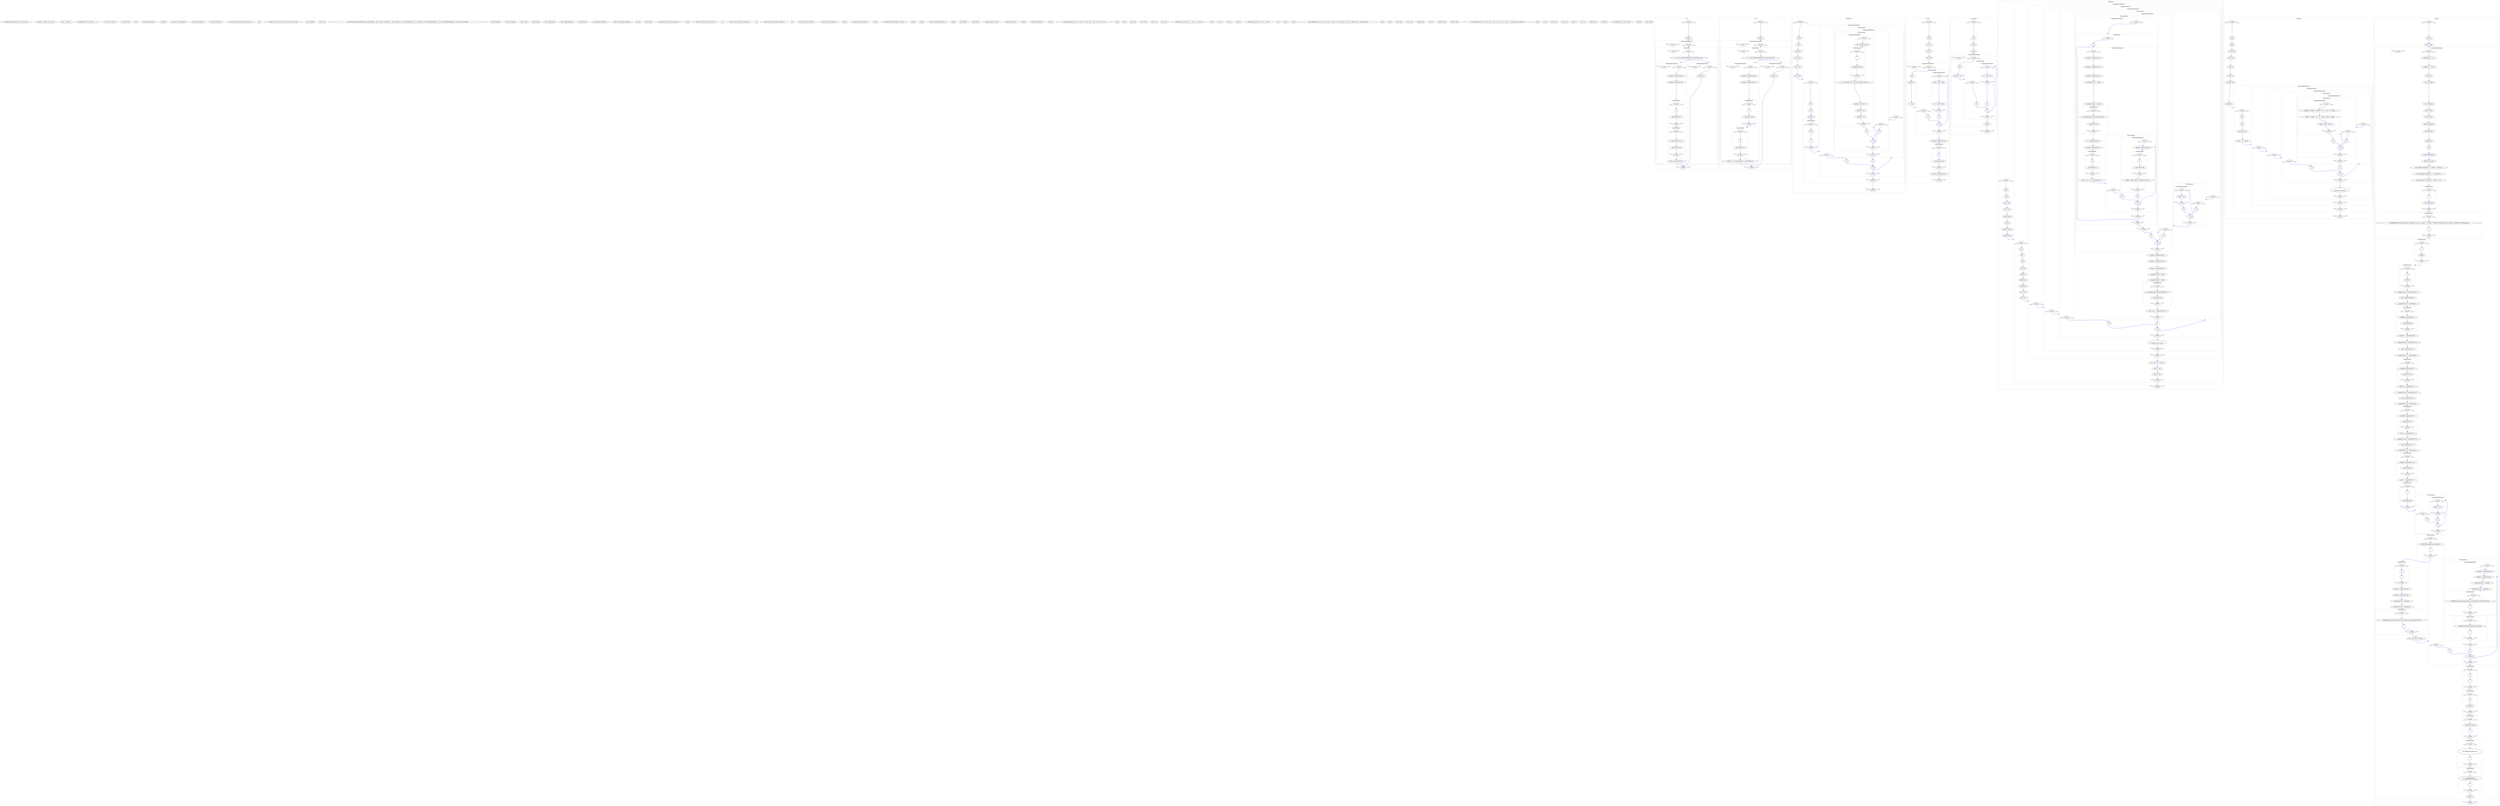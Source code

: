 digraph graph1766822961 {
	compound=true;
	edge[color=blue];
	node114132791[label="typedef long unsigned int __darwin_size_t;"];
	node1622006612[label="typedef __darwin_size_t size_t;"];
	node922151033[label="struct __sFILEX ;"];
	node2136344592[label="int printf(const char *restrict , ...);"];
	node519821334[label="const char *restrict "];
	node1418370913[label="int rand(void );"];
	node415138788[label="void "];
	node892529689[label="void srand(unsigned );"];
	node2107447833[label="unsigned "];
	node985397764[label="extern char *suboptarg;"];
	node1846896625[label="struct fssearchblock ;"];
	node1234776885[label="struct searchstate ;"];
	node555826066[label="extern int omp_get_max_threads(void );"];
	node418304857[label="void "];
	node488044861[label="extern void *OSCR_calloc(size_t nmemb, size_t size);"];
	node215145189[label="size_t nmemb"];
	node1585787493[label="size_t size"];
	node1454031203[label="void OSCR_init(int numThreads, char *description , char *usage , int numArgs , char *argNames[] , char *defaultValues[] , int numTimers , int numReportedTimers , char *reportedTimerNames[] , int argc , char *argv[]);"];
	node1684890795[label="int numThreads"];
	node22429093[label="char *description"];
	node2116908859[label="char *usage"];
	node1489069835[label="int numArgs"];
	node1502635287[label="char *argNames[]"];
	node1320677379[label="char *defaultValues[]"];
	node1429880200[label="int numTimers"];
	node681384962[label="int numReportedTimers"];
	node1414147750[label="char *reportedTimerNames[]"];
	node641853239[label="int argc"];
	node188576144[label="char *argv[]"];
	node146305349[label="extern int OSCR_getarg_int(int ind);"];
	node1586845078[label="int ind"];
	node660879561[label="extern void OSCR_timer_start(int );"];
	node1312884893[label="int "];
	node1268959798[label="extern void OSCR_timer_stop(int );"];
	node1669712678[label="int "];
	node2076287037[label="extern double OSCR_timer_read(int );"];
	node577405636[label="int "];
	node1461149300[label="extern void OSCR_report();"];
	node1742920067[label="extern double cos(double );"];
	node726950788[label="double "];
	node125881207[label="extern double sin(double );"];
	node1197365356[label="double "];
	node1172131546[label="extern double pow(double , double );"];
	node688726285[label="double "];
	node1519736165[label="double "];
	node1340565491[label="extern double sqrt(double );"];
	node2045766957[label="double "];
	node71587369[label="int NPARTS;"];
	node2024453272[label="int NSTEPS;"];
	node517052730[label="typedef double vnd_t[3];"];
	node1007880005[label="double v(double x);"];
	node333683827[label="double x"];
	node825658265[label="double dv(double x);"];
	node904861801[label="double x"];
	node1438098656[label="void initialize(int np, int nd , vnd_t box , vnd_t *pos , vnd_t *vel , vnd_t *acc);"];
	node350068407[label="int np"];
	node1712943792[label="int nd"];
	node2073707154[label="vnd_t box"];
	node609962972[label="vnd_t *pos"];
	node1130894323[label="vnd_t *vel"];
	node440938038[label="vnd_t *acc"];
	node825936265[label="double dist(int nd, vnd_t r1 , vnd_t r2 , vnd_t dr);"];
	node592983282[label="int nd"];
	node1671179293[label="vnd_t r1"];
	node96406857[label="vnd_t r2"];
	node1881561036[label="vnd_t dr"];
	node328827614[label="double dot_prod(int n, vnd_t x , vnd_t y);"];
	node1961176822[label="int n"];
	node1229161065[label="vnd_t x"];
	node1630678941[label="vnd_t y"];
	node130668770[label="void compute(int np, int nd , vnd_t *pos , vnd_t *vel , double mass , vnd_t *f , double *pot_p , double *kin_p);"];
	node1010670443[label="int np"];
	node1536471117[label="int nd"];
	node210156003[label="vnd_t *pos"];
	node1603198149[label="vnd_t *vel"];
	node555273695[label="double mass"];
	node1946645411[label="vnd_t *f"];
	node1019298652[label="double *pot_p"];
	node1995619265[label="double *kin_p"];
	node225344427[label="void update(int np, int nd , vnd_t *pos , vnd_t *vel , vnd_t *f , vnd_t *a , double mass , double dt);"];
	node1631086936[label="int np"];
	node931480286[label="int nd"];
	node171802996[label="vnd_t *pos"];
	node812586739[label="vnd_t *vel"];
	node71706941[label="vnd_t *f"];
	node1029472813[label="vnd_t *a"];
	node710190911[label="double mass"];
	node1944201789[label="double dt"];
	node1825738663[label="int main(int argc, char **argv);"];
	node195984832[label="int argc"];
	node1846501247[label="char **argv"];
	subgraph cluster658909832 {
		compound=true;
		style=dotted;
		label="v()";
		node137225802[label="B_FuDe", shape="triangle"];
		node1704237553[label="E_FuDe", shape="invtriangle"];
		node1809194904[label="double x"];
		subgraph cluster1514476350 {
			compound=true;
			style=dotted;
			label="CompoundStatement";
			node1397381784[label="B_CoSt", shape="triangle"];
			node1333810223[label="E_CoSt", shape="invtriangle"];
			subgraph cluster1297502382 {
				compound=true;
				style=dotted;
				label="IfStatement";
				node171493374[label="B_IfSt", shape="triangle"];
				node1876682596[label="E_IfSt", shape="invtriangle"];
				node1646371921[label="x < 1.57079632679489661923132169163975144"];
				subgraph cluster1754444726 {
					compound=true;
					style=dotted;
					label="CompoundStatement";
					node1852777344[label="B_CoSt", shape="triangle"];
					node1990519794[label="E_CoSt", shape="invtriangle"];
					node1528195520[label="double _imopVarPre142;"];
					node1412601264[label="double _imopVarPre143;"];
					subgraph cluster1408974251 {
						compound=true;
						style=dotted;
						label="CallStatement";
						node212890971[label="B_CaSt", shape="triangle"];
						node856055143[label="E_CaSt", shape="invtriangle"];
						node1898325501[label="x"];
						node1949298838[label="_imopVarPre142"];
					}
					subgraph cluster426394307 {
						compound=true;
						style=dotted;
						label="CallStatement";
						node1281414889[label="B_CaSt", shape="triangle"];
						node352598575[label="E_CaSt", shape="invtriangle"];
						node1250142026[label="_imopVarPre1422.0"];
						node225672073[label="_imopVarPre143"];
					}
					node95396809[label="return _imopVarPre143;"];
				}
				subgraph cluster2081652693 {
					compound=true;
					style=dotted;
					label="CompoundStatement";
					node406765571[label="B_CoSt", shape="triangle"];
					node2107443224[label="E_CoSt", shape="invtriangle"];
					node1894601438[label="return 1.0;"];
				}
			}
		}
	}
	subgraph cluster1399794302 {
		compound=true;
		style=dotted;
		label="dv()";
		node1924949331[label="B_FuDe", shape="triangle"];
		node1721246982[label="E_FuDe", shape="invtriangle"];
		node716487794[label="double x"];
		subgraph cluster403170294 {
			compound=true;
			style=dotted;
			label="CompoundStatement";
			node1208825205[label="B_CoSt", shape="triangle"];
			node253601149[label="E_CoSt", shape="invtriangle"];
			subgraph cluster1551446957 {
				compound=true;
				style=dotted;
				label="IfStatement";
				node1471948789[label="B_IfSt", shape="triangle"];
				node1605851606[label="E_IfSt", shape="invtriangle"];
				node1758056825[label="x < 1.57079632679489661923132169163975144"];
				subgraph cluster1197251633 {
					compound=true;
					style=dotted;
					label="CompoundStatement";
					node1552326679[label="B_CoSt", shape="triangle"];
					node1551629761[label="E_CoSt", shape="invtriangle"];
					node2142565033[label="double _imopVarPre146;"];
					node221111433[label="double _imopVarPre147;"];
					subgraph cluster1777238524 {
						compound=true;
						style=dotted;
						label="CallStatement";
						node1848289347[label="B_CaSt", shape="triangle"];
						node1865859824[label="E_CaSt", shape="invtriangle"];
						node257459516[label="x"];
						node704106237[label="_imopVarPre146"];
					}
					subgraph cluster90567568 {
						compound=true;
						style=dotted;
						label="CallStatement";
						node131872530[label="B_CaSt", shape="triangle"];
						node795321555[label="E_CaSt", shape="invtriangle"];
						node98826337[label="x"];
						node1236444285[label="_imopVarPre147"];
					}
					node1330247343[label="return 2.0 * _imopVarPre146 * _imopVarPre147;"];
				}
				subgraph cluster1650813924 {
					compound=true;
					style=dotted;
					label="CompoundStatement";
					node400103862[label="B_CoSt", shape="triangle"];
					node1408482749[label="E_CoSt", shape="invtriangle"];
					node1670313965[label="return 0.0;"];
				}
			}
		}
	}
	subgraph cluster516537656 {
		compound=true;
		style=dotted;
		label="initialize()";
		node1160649162[label="B_FuDe", shape="triangle"];
		node1796047085[label="E_FuDe", shape="invtriangle"];
		node884603232[label="int np"];
		node542980314[label="int nd"];
		node1620823990[label="vnd_t box"];
		node1856158867[label="vnd_t *pos"];
		node1731656333[label="vnd_t *vel"];
		node171421438[label="vnd_t *acc"];
		subgraph cluster1245065720 {
			compound=true;
			style=dotted;
			label="CompoundStatement";
			node1800976873[label="B_CoSt", shape="triangle"];
			node253011924[label="E_CoSt", shape="invtriangle"];
			node1117871068[label="int i;"];
			node1070044969[label="int j;"];
			node1530880511[label="double x;"];
			subgraph cluster1550228904 {
				compound=true;
				style=dotted;
				label="CallStatement";
				node831654622[label="B_CaSt", shape="triangle"];
				node491273700[label="E_CaSt", shape="invtriangle"];
				node1077072774[label="4711L"];
				node62343880[label=""];
			}
			subgraph cluster722951168 {
				compound=true;
				style=dotted;
				label="ForStatement";
				node1052253947[label="B_FoSt", shape="triangle"];
				node451460284[label="E_FoSt", shape="invtriangle"];
				node1558103808[label="i = 0"];
				node300983713[label="i < np"];
				node1217207511[label="i++"];
				subgraph cluster2044482328 {
					compound=true;
					style=dotted;
					label="CompoundStatement";
					node149225732[label="B_CoSt", shape="triangle"];
					node937744315[label="E_CoSt", shape="invtriangle"];
					subgraph cluster406375608 {
						compound=true;
						style=dotted;
						label="ForStatement";
						node1815007437[label="B_FoSt", shape="triangle"];
						node2107543287[label="E_FoSt", shape="invtriangle"];
						node1111613684[label="j = 0"];
						node525575644[label="j < nd"];
						node222427158[label="j++"];
						subgraph cluster341372316 {
							compound=true;
							style=dotted;
							label="CompoundStatement";
							node279566689[label="B_CoSt", shape="triangle"];
							node319689067[label="E_CoSt", shape="invtriangle"];
							node802771878[label="int _imopVarPre149;"];
							subgraph cluster940087898 {
								compound=true;
								style=dotted;
								label="CallStatement";
								node820537534[label="B_CaSt", shape="triangle"];
								node1724457619[label="E_CaSt", shape="invtriangle"];
								node858232531[label=""];
								node1325465767[label="_imopVarPre149"];
							}
							node1731977615[label="x = _imopVarPre149 % 10000 / (double) 10000.0;"];
							node1917025677[label="pos[i][j] = box[j] * x;"];
							node709133385[label="vel[i][j] = 0.0;"];
							node512549200[label="acc[i][j] = 0.0;"];
						}
					}
				}
			}
		}
	}
	subgraph cluster487792155 {
		compound=true;
		style=dotted;
		label="dist()";
		node1909398279[label="B_FuDe", shape="triangle"];
		node1632670136[label="E_FuDe", shape="invtriangle"];
		node1966355106[label="int nd"];
		node2052457859[label="vnd_t r1"];
		node758572926[label="vnd_t r2"];
		node1164365897[label="vnd_t dr"];
		subgraph cluster1930903395 {
			compound=true;
			style=dotted;
			label="CompoundStatement";
			node1431710377[label="B_CoSt", shape="triangle"];
			node1700721442[label="E_CoSt", shape="invtriangle"];
			node125644421[label="int i;"];
			node1577167234[label="double d;"];
			node1761217448[label="d = 0.0;"];
			subgraph cluster2145896000 {
				compound=true;
				style=dotted;
				label="ForStatement";
				node1279740095[label="B_FoSt", shape="triangle"];
				node2095677157[label="E_FoSt", shape="invtriangle"];
				node847320212[label="i = 0"];
				node1547883191[label="i < nd"];
				node1862994526[label="i++"];
				subgraph cluster173791568 {
					compound=true;
					style=dotted;
					label="CompoundStatement";
					node1293462056[label="B_CoSt", shape="triangle"];
					node1966670937[label="E_CoSt", shape="invtriangle"];
					node1376017854[label="dr[i] = r1[i] - r2[i];"];
					node1699578227[label="d += dr[i] * dr[i];"];
				}
			}
			node690822257[label="double _imopVarPre150;"];
			subgraph cluster749486981 {
				compound=true;
				style=dotted;
				label="CallStatement";
				node1731295355[label="B_CaSt", shape="triangle"];
				node385332399[label="E_CaSt", shape="invtriangle"];
				node2061440682[label="d"];
				node1488946768[label="_imopVarPre150"];
			}
			node1155757579[label="return _imopVarPre150;"];
		}
	}
	subgraph cluster836969741 {
		compound=true;
		style=dotted;
		label="dot_prod()";
		node436094532[label="B_FuDe", shape="triangle"];
		node567852222[label="E_FuDe", shape="invtriangle"];
		node1210939243[label="int n"];
		node620423816[label="vnd_t x"];
		node708443754[label="vnd_t y"];
		subgraph cluster740007499 {
			compound=true;
			style=dotted;
			label="CompoundStatement";
			node1971152916[label="B_CoSt", shape="triangle"];
			node1687627235[label="E_CoSt", shape="invtriangle"];
			node1324173038[label="int i;"];
			node788892554[label="double t = 0.0;"];
			subgraph cluster1751500625 {
				compound=true;
				style=dotted;
				label="ForStatement";
				node1650955365[label="B_FoSt", shape="triangle"];
				node1788380050[label="E_FoSt", shape="invtriangle"];
				node727250772[label="i = 0"];
				node1636178473[label="i < n"];
				node1927499639[label="i++"];
				subgraph cluster2092885124 {
					compound=true;
					style=dotted;
					label="CompoundStatement";
					node2139168000[label="B_CoSt", shape="triangle"];
					node1653751526[label="E_CoSt", shape="invtriangle"];
					node1339345635[label="t += x[i] * y[i];"];
				}
			}
			node1968552224[label="return t;"];
		}
	}
	subgraph cluster1489322191 {
		compound=true;
		style=dotted;
		label="compute()";
		node1029898472[label="B_FuDe", shape="triangle"];
		node461516748[label="E_FuDe", shape="invtriangle"];
		node1187779195[label="int np"];
		node178401052[label="int nd"];
		node537536188[label="vnd_t *pos"];
		node709439274[label="vnd_t *vel"];
		node1296109622[label="double mass"];
		node12139181[label="vnd_t *f"];
		node889422145[label="double *pot_p"];
		node1893899796[label="double *kin_p"];
		subgraph cluster1365575811 {
			compound=true;
			style=dotted;
			label="CompoundStatement";
			node1817154869[label="B_CoSt", shape="triangle"];
			node1540476618[label="E_CoSt", shape="invtriangle"];
			node605705199[label="int i;"];
			node2035801202[label="int j;"];
			node1365790282[label="int k;"];
			node247644034[label="vnd_t rij;"];
			node843959601[label="double d;"];
			node402978317[label="double pot;"];
			node52487168[label="double kin;"];
			node1205419533[label="pot = 0.0;"];
			node842957574[label="kin = 0.0;"];
			subgraph cluster1240412896 {
				compound=true;
				style=dotted;
				label="ParallelConstruct";
				node656349395[label="B_PaCo", shape="triangle"];
				node1809129176[label="E_PaCo", shape="invtriangle"];
				subgraph cluster2041264753 {
					compound=true;
					style=dotted;
					label="CompoundStatement";
					node1851522556[label="B_CoSt", shape="triangle"];
					node1031968647[label="E_CoSt", shape="invtriangle"];
					subgraph cluster438123546 {
						compound=true;
						style=dotted;
						label="ForConstruct";
						node29774113[label="B_FoCo", shape="triangle"];
						node22668134[label="E_FoCo", shape="invtriangle"];
						node1574573264[label="i = 0"];
						node1460696714[label="i < np"];
						node1661161169[label="i++"];
						subgraph cluster2115087165 {
							compound=true;
							style=dotted;
							label="CompoundStatement";
							node1604616170[label="B_CoSt", shape="triangle"];
							node596779307[label="E_CoSt", shape="invtriangle"];
							subgraph cluster1079190991 {
								compound=true;
								style=dotted;
								label="ForStatement";
								node1041326823[label="B_FoSt", shape="triangle"];
								node2042884127[label="E_FoSt", shape="invtriangle"];
								node1721576219[label="j = 0"];
								node1613332278[label="j < nd"];
								node2107706203[label="j++"];
								subgraph cluster880533231 {
									compound=true;
									style=dotted;
									label="CompoundStatement";
									node715289224[label="B_CoSt", shape="triangle"];
									node2134157671[label="E_CoSt", shape="invtriangle"];
									node148891937[label="f[i][j] = 0.0;"];
								}
							}
							subgraph cluster1532409428 {
								compound=true;
								style=dotted;
								label="ForStatement";
								node1160546880[label="B_FoSt", shape="triangle"];
								node1396851684[label="E_FoSt", shape="invtriangle"];
								node659115590[label="j = 0"];
								node2006842965[label="j < np"];
								node1925059423[label="j++"];
								subgraph cluster438228197 {
									compound=true;
									style=dotted;
									label="CompoundStatement";
									node1719547057[label="B_CoSt", shape="triangle"];
									node476973576[label="E_CoSt", shape="invtriangle"];
									subgraph cluster144467413 {
										compound=true;
										style=dotted;
										label="IfStatement";
										node262815725[label="B_IfSt", shape="triangle"];
										node941403433[label="E_IfSt", shape="invtriangle"];
										node1012552887[label="i != j"];
										subgraph cluster167175174 {
											compound=true;
											style=dotted;
											label="CompoundStatement";
											node2056566350[label="B_CoSt", shape="triangle"];
											node1047477166[label="E_CoSt", shape="invtriangle"];
											node486662053[label="double *_imopVarPre153;"];
											node678680178[label="double *_imopVarPre154;"];
											node1720746883[label="double _imopVarPre155;"];
											node1788034018[label="_imopVarPre153 = pos[j];"];
											node45643137[label="_imopVarPre154 = pos[i];"];
											subgraph cluster797416363 {
												compound=true;
												style=dotted;
												label="CallStatement";
												node491152599[label="B_CaSt", shape="triangle"];
												node1186989416[label="E_CaSt", shape="invtriangle"];
												node1456265041[label="nd_imopVarPre154_imopVarPre153rij"];
												node1928174253[label="_imopVarPre155"];
											}
											node1217089772[label="d = _imopVarPre155;"];
											node405950359[label="double _imopVarPre157;"];
											subgraph cluster761973299 {
												compound=true;
												style=dotted;
												label="CallStatement";
												node564893839[label="B_CaSt", shape="triangle"];
												node691096777[label="E_CaSt", shape="invtriangle"];
												node1312348533[label="d"];
												node1223303171[label="_imopVarPre157"];
											}
											node1585711807[label="pot = pot + 0.5 * _imopVarPre157;"];
											subgraph cluster2040623756 {
												compound=true;
												style=dotted;
												label="ForStatement";
												node176097974[label="B_FoSt", shape="triangle"];
												node1106468732[label="E_FoSt", shape="invtriangle"];
												node428798670[label="k = 0"];
												node219638321[label="k < nd"];
												node1728057672[label="k++"];
												subgraph cluster147089688 {
													compound=true;
													style=dotted;
													label="CompoundStatement";
													node577442875[label="B_CoSt", shape="triangle"];
													node1747702724[label="E_CoSt", shape="invtriangle"];
													node356476647[label="double _imopVarPre159;"];
													subgraph cluster964981922 {
														compound=true;
														style=dotted;
														label="CallStatement";
														node1635358020[label="B_CaSt", shape="triangle"];
														node2025955363[label="E_CaSt", shape="invtriangle"];
														node1890318768[label="d"];
														node1198442960[label="_imopVarPre159"];
													}
													node613281005[label="f[i][k] = f[i][k] - rij[k] * _imopVarPre159 / d;"];
												}
											}
										}
									}
								}
							}
							node1602288195[label="double *_imopVarPre163;"];
							node1787083839[label="double *_imopVarPre164;"];
							node703232177[label="double _imopVarPre165;"];
							node732118572[label="_imopVarPre163 = vel[j];"];
							node745571392[label="_imopVarPre164 = vel[i];"];
							subgraph cluster393481646 {
								compound=true;
								style=dotted;
								label="CallStatement";
								node475024998[label="B_CaSt", shape="triangle"];
								node878506901[label="E_CaSt", shape="invtriangle"];
								node197449185[label="nd_imopVarPre164_imopVarPre163"];
								node1552076111[label="_imopVarPre165"];
							}
							node1238339624[label="kin = kin + _imopVarPre165;"];
						}
					}
					node623862380[label="
#pragma omp barrier
"];
				}
			}
			node1839182545[label="kin = kin * 0.5 * mass;"];
			node2049090498[label="*pot_p = pot;"];
			node49299717[label="*kin_p = kin;"];
		}
	}
	subgraph cluster819092483 {
		compound=true;
		style=dotted;
		label="update()";
		node2048888303[label="B_FuDe", shape="triangle"];
		node292167944[label="E_FuDe", shape="invtriangle"];
		node1722645488[label="int np"];
		node1757933443[label="int nd"];
		node134048221[label="vnd_t *pos"];
		node1462928549[label="vnd_t *vel"];
		node269244031[label="vnd_t *f"];
		node256139608[label="vnd_t *a"];
		node273041802[label="double mass"];
		node1926296244[label="double dt"];
		subgraph cluster1568159144 {
			compound=true;
			style=dotted;
			label="CompoundStatement";
			node1935689965[label="B_CoSt", shape="triangle"];
			node427226423[label="E_CoSt", shape="invtriangle"];
			node956337311[label="int i;"];
			node225753796[label="int j;"];
			node1790229151[label="double rmass;"];
			node1525241607[label="rmass = 1.0 / mass;"];
			subgraph cluster2071522666 {
				compound=true;
				style=dotted;
				label="ParallelConstruct";
				node1875532039[label="B_PaCo", shape="triangle"];
				node1858493278[label="E_PaCo", shape="invtriangle"];
				subgraph cluster933027910 {
					compound=true;
					style=dotted;
					label="CompoundStatement";
					node1880869198[label="B_CoSt", shape="triangle"];
					node1032532382[label="E_CoSt", shape="invtriangle"];
					subgraph cluster1193710204 {
						compound=true;
						style=dotted;
						label="ForConstruct";
						node2125903542[label="B_FoCo", shape="triangle"];
						node2128169374[label="E_FoCo", shape="invtriangle"];
						node77811359[label="i = 0"];
						node1014508942[label="i < np"];
						node1900438403[label="i++"];
						subgraph cluster593045830 {
							compound=true;
							style=dotted;
							label="CompoundStatement";
							node65310008[label="B_CoSt", shape="triangle"];
							node2083215552[label="E_CoSt", shape="invtriangle"];
							subgraph cluster836170750 {
								compound=true;
								style=dotted;
								label="ForStatement";
								node1980560788[label="B_FoSt", shape="triangle"];
								node178342381[label="E_FoSt", shape="invtriangle"];
								node547380018[label="j = 0"];
								node1605128733[label="j < nd"];
								node765420745[label="j++"];
								subgraph cluster1081159401 {
									compound=true;
									style=dotted;
									label="CompoundStatement";
									node777236628[label="B_CoSt", shape="triangle"];
									node972720850[label="E_CoSt", shape="invtriangle"];
									node1815095837[label="pos[i][j] = pos[i][j] + vel[i][j] * dt + 0.5 * dt * dt * a[i][j];"];
									node39661414[label="vel[i][j] = vel[i][j] + 0.5 * dt * (f[i][j] * rmass + a[i][j]);"];
									node1574503358[label="a[i][j] = f[i][j] * rmass;"];
								}
							}
						}
					}
					node389703464[label="
#pragma omp barrier
"];
				}
			}
		}
	}
	subgraph cluster1144499207 {
		compound=true;
		style=dotted;
		label="main()";
		node1058984040[label="B_FuDe", shape="triangle"];
		node1966787205[label="E_FuDe", shape="invtriangle"];
		node513042872[label="int argc"];
		node2064787513[label="char **argv"];
		subgraph cluster1947397483 {
			compound=true;
			style=dotted;
			label="CompoundStatement";
			node1853633821[label="B_CoSt", shape="triangle"];
			node2068450031[label="E_CoSt", shape="invtriangle"];
			node836749045[label="double mass = 1.0;"];
			node1565096593[label="double dt = 1.0e-4;"];
			node1569371800[label="vnd_t box;"];
			node923032392[label="vnd_t *position;"];
			node1578026015[label="vnd_t *velocity;"];
			node14838518[label="vnd_t *force;"];
			node865430810[label="vnd_t *accel;"];
			node2025198278[label="double potential;"];
			node615014502[label="double kinetic;"];
			node1852655488[label="double E0;"];
			node204078646[label="int i;"];
			node2107873140[label="int NUMTHREADS;"];
			node1403495948[label="double total_time;"];
			node1506703662[label="char *PARAM_NAMES[2] = {\"Nparts\", \"Nsteps\"};"];
			node837249677[label="char *TIMERS_NAMES[1] = {\"Total_time\"};"];
			node1829194516[label="char *DEFAULT_VALUES[2] = {\"8192\", \"10\"};"];
			subgraph cluster1911671810 {
				compound=true;
				style=dotted;
				label="CallStatement";
				node1595176476[label="B_CaSt", shape="triangle"];
				node872331269[label="E_CaSt", shape="invtriangle"];
				node931482420[label=""];
				node1223360538[label="NUMTHREADS"];
			}
			subgraph cluster2093613480 {
				compound=true;
				style=dotted;
				label="CallStatement";
				node1177206467[label="B_CaSt", shape="triangle"];
				node902406705[label="E_CaSt", shape="invtriangle"];
				node2051889196[label="NUMTHREADS\"Molecular dynamic simulation\"\"Use md <Nparts> <Nsteps>\"2PARAM_NAMESDEFAULT_VALUES11TIMERS_NAMESargcargv"];
				node1346667529[label=""];
			}
			subgraph cluster817460653 {
				compound=true;
				style=dotted;
				label="CallStatement";
				node1977652583[label="B_CaSt", shape="triangle"];
				node708004780[label="E_CaSt", shape="invtriangle"];
				node74502531[label="1"];
				node1015367506[label="NPARTS"];
			}
			subgraph cluster1005344801 {
				compound=true;
				style=dotted;
				label="CallStatement";
				node1082579195[label="B_CaSt", shape="triangle"];
				node1713596938[label="E_CaSt", shape="invtriangle"];
				node775254760[label="2"];
				node2036302615[label="NSTEPS"];
			}
			node205023576[label="unsigned long int _imopVarPre167;"];
			node1808584758[label="void *_imopVarPre168;"];
			node1914285129[label="_imopVarPre167 = sizeof(vnd_t);"];
			subgraph cluster2085713965 {
				compound=true;
				style=dotted;
				label="CallStatement";
				node2008821270[label="B_CaSt", shape="triangle"];
				node1223213866[label="E_CaSt", shape="invtriangle"];
				node547853628[label="NPARTS_imopVarPre167"];
				node1340421119[label="_imopVarPre168"];
			}
			node1566285515[label="position = _imopVarPre168;"];
			node238612663[label="unsigned long int _imopVarPre170;"];
			node379972461[label="void *_imopVarPre171;"];
			node879706537[label="_imopVarPre170 = sizeof(vnd_t);"];
			subgraph cluster674667952 {
				compound=true;
				style=dotted;
				label="CallStatement";
				node814300680[label="B_CaSt", shape="triangle"];
				node780566650[label="E_CaSt", shape="invtriangle"];
				node1162400340[label="NPARTS_imopVarPre170"];
				node982565180[label="_imopVarPre171"];
			}
			node977975287[label="velocity = _imopVarPre171;"];
			node278166606[label="unsigned long int _imopVarPre173;"];
			node878511419[label="void *_imopVarPre174;"];
			node2077845538[label="_imopVarPre173 = sizeof(vnd_t);"];
			subgraph cluster1832101486 {
				compound=true;
				style=dotted;
				label="CallStatement";
				node789885174[label="B_CaSt", shape="triangle"];
				node95553286[label="E_CaSt", shape="invtriangle"];
				node380556447[label="NPARTS_imopVarPre173"];
				node2044211046[label="_imopVarPre174"];
			}
			node201245433[label="force = _imopVarPre174;"];
			node491762195[label="unsigned long int _imopVarPre176;"];
			node1724736027[label="void *_imopVarPre177;"];
			node2127123542[label="_imopVarPre176 = sizeof(vnd_t);"];
			subgraph cluster1042273835 {
				compound=true;
				style=dotted;
				label="CallStatement";
				node118566118[label="B_CaSt", shape="triangle"];
				node1435191618[label="E_CaSt", shape="invtriangle"];
				node820804897[label="NPARTS_imopVarPre176"];
				node1899280551[label="_imopVarPre177"];
			}
			node1000592566[label="accel = _imopVarPre177;"];
			subgraph cluster977195776 {
				compound=true;
				style=dotted;
				label="CallStatement";
				node428089645[label="B_CaSt", shape="triangle"];
				node972404515[label="E_CaSt", shape="invtriangle"];
				node1319778140[label=""];
				node37768026[label="NUMTHREADS"];
			}
			subgraph cluster920926249 {
				compound=true;
				style=dotted;
				label="ForStatement";
				node355222677[label="B_FoSt", shape="triangle"];
				node1589745212[label="E_FoSt", shape="invtriangle"];
				node1336210565[label="i = 0"];
				node380394805[label="i < 3"];
				node184017782[label="i++"];
				subgraph cluster548108014 {
					compound=true;
					style=dotted;
					label="CompoundStatement";
					node1214032527[label="B_CoSt", shape="triangle"];
					node40910225[label="E_CoSt", shape="invtriangle"];
					node1422271143[label="box[i] = 10.0;"];
				}
			}
			subgraph cluster756126725 {
				compound=true;
				style=dotted;
				label="CallStatement";
				node1474529475[label="B_CaSt", shape="triangle"];
				node542641486[label="E_CaSt", shape="invtriangle"];
				node566039179[label="NPARTS3boxpositionvelocityaccel"];
				node2050124277[label=""];
			}
			subgraph cluster907080311 {
				compound=true;
				style=dotted;
				label="CallStatement";
				node208181619[label="B_CaSt", shape="triangle"];
				node1106933404[label="E_CaSt", shape="invtriangle"];
				node1074868579[label="0"];
				node1657218305[label=""];
			}
			node2027549979[label="double *_imopVarPre180;"];
			node1470540083[label="double *_imopVarPre181;"];
			node1825228532[label="_imopVarPre180 = &kinetic;"];
			node1638796611[label="_imopVarPre181 = &potential;"];
			subgraph cluster1511259379 {
				compound=true;
				style=dotted;
				label="CallStatement";
				node621502043[label="B_CaSt", shape="triangle"];
				node1324526451[label="E_CaSt", shape="invtriangle"];
				node884868698[label="NPARTS3positionvelocitymassforce_imopVarPre181_imopVarPre180"];
				node1899433964[label=""];
			}
			node485701373[label="E0 = potential + kinetic;"];
			subgraph cluster685827172 {
				compound=true;
				style=dotted;
				label="ForStatement";
				node496556704[label="B_FoSt", shape="triangle"];
				node1890097328[label="E_FoSt", shape="invtriangle"];
				node998015174[label="i = 0"];
				node2053668237[label="i < NSTEPS"];
				node1670849676[label="i++"];
				subgraph cluster579983776 {
					compound=true;
					style=dotted;
					label="CompoundStatement";
					node1579610605[label="B_CoSt", shape="triangle"];
					node963014210[label="E_CoSt", shape="invtriangle"];
					node1515282013[label="double *_imopVarPre184;"];
					node930641076[label="double *_imopVarPre185;"];
					node1428815684[label="_imopVarPre184 = &kinetic;"];
					node145664926[label="_imopVarPre185 = &potential;"];
					subgraph cluster368788838 {
						compound=true;
						style=dotted;
						label="CallStatement";
						node637524006[label="B_CaSt", shape="triangle"];
						node696870185[label="E_CaSt", shape="invtriangle"];
						node237630710[label="NPARTS3positionvelocitymassforce_imopVarPre185_imopVarPre184"];
						node831993944[label=""];
					}
					subgraph cluster277155095 {
						compound=true;
						style=dotted;
						label="CallStatement";
						node1374115041[label="B_CaSt", shape="triangle"];
						node646337666[label="E_CaSt", shape="invtriangle"];
						node876945112[label="NPARTS3positionvelocityforceaccelmassdt"];
						node1609565447[label=""];
					}
				}
			}
			subgraph cluster1776180205 {
				compound=true;
				style=dotted;
				label="CallStatement";
				node1963943166[label="B_CaSt", shape="triangle"];
				node160867654[label="E_CaSt", shape="invtriangle"];
				node1338074614[label="0"];
				node584580417[label=""];
			}
			subgraph cluster72423389 {
				compound=true;
				style=dotted;
				label="CallStatement";
				node2000779038[label="B_CaSt", shape="triangle"];
				node137685382[label="E_CaSt", shape="invtriangle"];
				node1823354445[label="0"];
				node777940932[label="total_time"];
			}
			subgraph cluster1479691423 {
				compound=true;
				style=dotted;
				label="CallStatement";
				node1568507411[label="B_CaSt", shape="triangle"];
				node1857063398[label="E_CaSt", shape="invtriangle"];
				node1901752553[label="1TIMERS_NAMES"];
				node1308527415[label=""];
			}
			subgraph cluster44332439 {
				compound=true;
				style=dotted;
				label="CallStatement";
				node317880757[label="B_CaSt", shape="triangle"];
				node1610014012[label="E_CaSt", shape="invtriangle"];
				node1607278346[label="\"\n \t# THREADS \tTIME (secs.) \n\""];
				node2040500590[label=""];
			}
			subgraph cluster2057104863 {
				compound=true;
				style=dotted;
				label="CallStatement";
				node672493939[label="B_CaSt", shape="triangle"];
				node298259383[label="E_CaSt", shape="invtriangle"];
				node575779772[label="\"\t %d \t\t%14.6lf\n\"NUMTHREADStotal_time"];
				node1093707336[label=""];
			}
			node988637661[label="return 0;"];
		}
	}
	node137225802 -> node1809194904[tailport=s, headport=n, weight=8];
	node1809194904 -> node1397381784[lhead=cluster1514476350, weight=8, tailport=s, headport=n];
	node1397381784 -> node171493374[tailport=s, headport=n, weight=8, lhead=cluster1297502382];
	node171493374 -> node1646371921[tailport=s, headport=n, weight=8];
	node1646371921 -> node1852777344[lhead=cluster1754444726, weight=8, tailport=s, headport=n];
	node1646371921 -> node406765571[lhead=cluster2081652693, weight=8, tailport=s, headport=n];
	node1852777344 -> node1528195520[tailport=s, headport=n, weight=8];
	node1528195520 -> node1412601264[weight=8, tailport=s, headport=n];
	node1412601264 -> node212890971[lhead=cluster1408974251, weight=8, tailport=s, headport=n];
	node212890971 -> node1898325501[tailport=s, headport=n, weight=8];
	node1898325501 -> node1949298838[weight=8, tailport=s, headport=n];
	node1949298838 -> node856055143[weight=8, tailport=s, headport=n];
	node856055143 -> node1281414889[tailport=s, headport=n, ltail=cluster1408974251, lhead=cluster426394307];
	node1281414889 -> node1250142026[tailport=s, headport=n, weight=8];
	node1250142026 -> node225672073[weight=8, tailport=s, headport=n];
	node225672073 -> node352598575[weight=8, tailport=s, headport=n];
	node352598575 -> node95396809[tailport=s, headport=n, weight=8, ltail=cluster426394307];
	node95396809 -> node1704237553[weight=8, tailport=s, headport=n];
	node406765571 -> node1894601438[tailport=s, headport=n, weight=8];
	node1894601438 -> node1704237553[weight=8, tailport=s, headport=n];
	node1924949331 -> node716487794[tailport=s, headport=n, weight=8];
	node716487794 -> node1208825205[lhead=cluster403170294, weight=8, tailport=s, headport=n];
	node1208825205 -> node1471948789[tailport=s, headport=n, weight=8, lhead=cluster1551446957];
	node1471948789 -> node1758056825[tailport=s, headport=n, weight=8];
	node1758056825 -> node1552326679[lhead=cluster1197251633, weight=8, tailport=s, headport=n];
	node1758056825 -> node400103862[lhead=cluster1650813924, weight=8, tailport=s, headport=n];
	node1552326679 -> node2142565033[tailport=s, headport=n, weight=8];
	node2142565033 -> node221111433[weight=8, tailport=s, headport=n];
	node221111433 -> node1848289347[lhead=cluster1777238524, weight=8, tailport=s, headport=n];
	node1848289347 -> node257459516[tailport=s, headport=n, weight=8];
	node257459516 -> node704106237[weight=8, tailport=s, headport=n];
	node704106237 -> node1865859824[weight=8, tailport=s, headport=n];
	node1865859824 -> node131872530[tailport=s, headport=n, ltail=cluster1777238524, lhead=cluster90567568];
	node131872530 -> node98826337[tailport=s, headport=n, weight=8];
	node98826337 -> node1236444285[weight=8, tailport=s, headport=n];
	node1236444285 -> node795321555[weight=8, tailport=s, headport=n];
	node795321555 -> node1330247343[tailport=s, headport=n, weight=8, ltail=cluster90567568];
	node1330247343 -> node1721246982[weight=8, tailport=s, headport=n];
	node400103862 -> node1670313965[tailport=s, headport=n, weight=8];
	node1670313965 -> node1721246982[weight=8, tailport=s, headport=n];
	node1160649162 -> node884603232[tailport=s, headport=n, weight=8];
	node884603232 -> node542980314[weight=8, tailport=s, headport=n];
	node542980314 -> node1620823990[weight=8, tailport=s, headport=n];
	node1620823990 -> node1856158867[weight=8, tailport=s, headport=n];
	node1856158867 -> node1731656333[weight=8, tailport=s, headport=n];
	node1731656333 -> node171421438[weight=8, tailport=s, headport=n];
	node171421438 -> node1800976873[lhead=cluster1245065720, weight=8, tailport=s, headport=n];
	node1800976873 -> node1117871068[tailport=s, headport=n, weight=8];
	node1117871068 -> node1070044969[weight=8, tailport=s, headport=n];
	node1070044969 -> node1530880511[weight=8, tailport=s, headport=n];
	node1530880511 -> node831654622[lhead=cluster1550228904, weight=8, tailport=s, headport=n];
	node831654622 -> node1077072774[tailport=s, headport=n, weight=8];
	node1077072774 -> node62343880[weight=8, tailport=s, headport=n];
	node62343880 -> node491273700[weight=8, tailport=s, headport=n];
	node491273700 -> node1052253947[tailport=s, headport=n, ltail=cluster1550228904, lhead=cluster722951168];
	node1052253947 -> node1558103808[tailport=s, headport=n, weight=8];
	node1558103808 -> node300983713[weight=8, tailport=s, headport=n];
	node300983713 -> node149225732[lhead=cluster2044482328, weight=8, tailport=s, headport=n];
	node300983713 -> node451460284[weight=8, tailport=s, headport=n];
	node1217207511 -> node300983713[weight=8, tailport=s, headport=n];
	node149225732 -> node1815007437[tailport=s, headport=n, weight=8, lhead=cluster406375608];
	node1815007437 -> node1111613684[tailport=s, headport=n, weight=8];
	node1111613684 -> node525575644[weight=8, tailport=s, headport=n];
	node525575644 -> node279566689[lhead=cluster341372316, weight=8, tailport=s, headport=n];
	node525575644 -> node2107543287[weight=8, tailport=s, headport=n];
	node222427158 -> node525575644[weight=8, tailport=s, headport=n];
	node279566689 -> node802771878[tailport=s, headport=n, weight=8];
	node802771878 -> node820537534[lhead=cluster940087898, weight=8, tailport=s, headport=n];
	node820537534 -> node858232531[tailport=s, headport=n, weight=8];
	node858232531 -> node1325465767[weight=8, tailport=s, headport=n];
	node1325465767 -> node1724457619[weight=8, tailport=s, headport=n];
	node1724457619 -> node1731977615[tailport=s, headport=n, weight=8, ltail=cluster940087898];
	node1731977615 -> node1917025677[weight=8, tailport=s, headport=n];
	node1917025677 -> node709133385[weight=8, tailport=s, headport=n];
	node709133385 -> node512549200[weight=8, tailport=s, headport=n];
	node512549200 -> node319689067[weight=8, tailport=s, headport=n];
	node319689067 -> node222427158[tailport=s, headport=n, weight=8, ltail=cluster341372316];
	node2107543287 -> node937744315[tailport=s, headport=n, weight=8, ltail=cluster406375608];
	node937744315 -> node1217207511[tailport=s, headport=n, weight=8, ltail=cluster2044482328];
	node451460284 -> node253011924[tailport=s, headport=n, weight=8, ltail=cluster722951168];
	node253011924 -> node1796047085[tailport=s, headport=n, weight=8, ltail=cluster1245065720];
	node1909398279 -> node1966355106[tailport=s, headport=n, weight=8];
	node1966355106 -> node2052457859[weight=8, tailport=s, headport=n];
	node2052457859 -> node758572926[weight=8, tailport=s, headport=n];
	node758572926 -> node1164365897[weight=8, tailport=s, headport=n];
	node1164365897 -> node1431710377[lhead=cluster1930903395, weight=8, tailport=s, headport=n];
	node1431710377 -> node125644421[tailport=s, headport=n, weight=8];
	node125644421 -> node1577167234[weight=8, tailport=s, headport=n];
	node1577167234 -> node1761217448[weight=8, tailport=s, headport=n];
	node1761217448 -> node1279740095[lhead=cluster2145896000, weight=8, tailport=s, headport=n];
	node1279740095 -> node847320212[tailport=s, headport=n, weight=8];
	node847320212 -> node1547883191[weight=8, tailport=s, headport=n];
	node1547883191 -> node1293462056[lhead=cluster173791568, weight=8, tailport=s, headport=n];
	node1547883191 -> node2095677157[weight=8, tailport=s, headport=n];
	node1862994526 -> node1547883191[weight=8, tailport=s, headport=n];
	node1293462056 -> node1376017854[tailport=s, headport=n, weight=8];
	node1376017854 -> node1699578227[weight=8, tailport=s, headport=n];
	node1699578227 -> node1966670937[weight=8, tailport=s, headport=n];
	node1966670937 -> node1862994526[tailport=s, headport=n, weight=8, ltail=cluster173791568];
	node2095677157 -> node690822257[tailport=s, headport=n, weight=8, ltail=cluster2145896000];
	node690822257 -> node1731295355[lhead=cluster749486981, weight=8, tailport=s, headport=n];
	node1731295355 -> node2061440682[tailport=s, headport=n, weight=8];
	node2061440682 -> node1488946768[weight=8, tailport=s, headport=n];
	node1488946768 -> node385332399[weight=8, tailport=s, headport=n];
	node385332399 -> node1155757579[tailport=s, headport=n, weight=8, ltail=cluster749486981];
	node1155757579 -> node1632670136[weight=8, tailport=s, headport=n];
	node436094532 -> node1210939243[tailport=s, headport=n, weight=8];
	node1210939243 -> node620423816[weight=8, tailport=s, headport=n];
	node620423816 -> node708443754[weight=8, tailport=s, headport=n];
	node708443754 -> node1971152916[lhead=cluster740007499, weight=8, tailport=s, headport=n];
	node1971152916 -> node1324173038[tailport=s, headport=n, weight=8];
	node1324173038 -> node788892554[weight=8, tailport=s, headport=n];
	node788892554 -> node1650955365[lhead=cluster1751500625, weight=8, tailport=s, headport=n];
	node1650955365 -> node727250772[tailport=s, headport=n, weight=8];
	node727250772 -> node1636178473[weight=8, tailport=s, headport=n];
	node1636178473 -> node2139168000[lhead=cluster2092885124, weight=8, tailport=s, headport=n];
	node1636178473 -> node1788380050[weight=8, tailport=s, headport=n];
	node1927499639 -> node1636178473[weight=8, tailport=s, headport=n];
	node2139168000 -> node1339345635[tailport=s, headport=n, weight=8];
	node1339345635 -> node1653751526[weight=8, tailport=s, headport=n];
	node1653751526 -> node1927499639[tailport=s, headport=n, weight=8, ltail=cluster2092885124];
	node1788380050 -> node1968552224[tailport=s, headport=n, weight=8, ltail=cluster1751500625];
	node1968552224 -> node567852222[weight=8, tailport=s, headport=n];
	node1029898472 -> node1187779195[tailport=s, headport=n, weight=8];
	node1187779195 -> node178401052[weight=8, tailport=s, headport=n];
	node178401052 -> node537536188[weight=8, tailport=s, headport=n];
	node537536188 -> node709439274[weight=8, tailport=s, headport=n];
	node709439274 -> node1296109622[weight=8, tailport=s, headport=n];
	node1296109622 -> node12139181[weight=8, tailport=s, headport=n];
	node12139181 -> node889422145[weight=8, tailport=s, headport=n];
	node889422145 -> node1893899796[weight=8, tailport=s, headport=n];
	node1893899796 -> node1817154869[lhead=cluster1365575811, weight=8, tailport=s, headport=n];
	node1817154869 -> node605705199[tailport=s, headport=n, weight=8];
	node605705199 -> node2035801202[weight=8, tailport=s, headport=n];
	node2035801202 -> node1365790282[weight=8, tailport=s, headport=n];
	node1365790282 -> node247644034[weight=8, tailport=s, headport=n];
	node247644034 -> node843959601[weight=8, tailport=s, headport=n];
	node843959601 -> node402978317[weight=8, tailport=s, headport=n];
	node402978317 -> node52487168[weight=8, tailport=s, headport=n];
	node52487168 -> node1205419533[weight=8, tailport=s, headport=n];
	node1205419533 -> node842957574[weight=8, tailport=s, headport=n];
	node842957574 -> node656349395[lhead=cluster1240412896, weight=8, tailport=s, headport=n];
	node656349395 -> node1851522556[tailport=s, headport=n, weight=8, lhead=cluster2041264753];
	node1851522556 -> node29774113[tailport=s, headport=n, weight=8, lhead=cluster438123546];
	node29774113 -> node1574573264[tailport=s, headport=n, weight=8];
	node1574573264 -> node1460696714[weight=8, tailport=s, headport=n];
	node1460696714 -> node1604616170[lhead=cluster2115087165, weight=8, tailport=s, headport=n];
	node1460696714 -> node22668134[weight=8, tailport=s, headport=n];
	node1661161169 -> node1460696714[weight=8, tailport=s, headport=n];
	node1604616170 -> node1041326823[tailport=s, headport=n, weight=8, lhead=cluster1079190991];
	node1041326823 -> node1721576219[tailport=s, headport=n, weight=8];
	node1721576219 -> node1613332278[weight=8, tailport=s, headport=n];
	node1613332278 -> node715289224[lhead=cluster880533231, weight=8, tailport=s, headport=n];
	node1613332278 -> node2042884127[weight=8, tailport=s, headport=n];
	node2107706203 -> node1613332278[weight=8, tailport=s, headport=n];
	node715289224 -> node148891937[tailport=s, headport=n, weight=8];
	node148891937 -> node2134157671[weight=8, tailport=s, headport=n];
	node2134157671 -> node2107706203[tailport=s, headport=n, weight=8, ltail=cluster880533231];
	node2042884127 -> node1160546880[tailport=s, headport=n, ltail=cluster1079190991, lhead=cluster1532409428];
	node1160546880 -> node659115590[tailport=s, headport=n, weight=8];
	node659115590 -> node2006842965[weight=8, tailport=s, headport=n];
	node2006842965 -> node1719547057[lhead=cluster438228197, weight=8, tailport=s, headport=n];
	node2006842965 -> node1396851684[weight=8, tailport=s, headport=n];
	node1925059423 -> node2006842965[weight=8, tailport=s, headport=n];
	node1719547057 -> node262815725[tailport=s, headport=n, weight=8, lhead=cluster144467413];
	node262815725 -> node1012552887[tailport=s, headport=n, weight=8];
	node1012552887 -> node2056566350[lhead=cluster167175174, weight=8, tailport=s, headport=n];
	node1012552887 -> node941403433[weight=8, tailport=s, headport=n];
	node2056566350 -> node486662053[tailport=s, headport=n, weight=8];
	node486662053 -> node678680178[weight=8, tailport=s, headport=n];
	node678680178 -> node1720746883[weight=8, tailport=s, headport=n];
	node1720746883 -> node1788034018[weight=8, tailport=s, headport=n];
	node1788034018 -> node45643137[weight=8, tailport=s, headport=n];
	node45643137 -> node491152599[lhead=cluster797416363, weight=8, tailport=s, headport=n];
	node491152599 -> node1456265041[tailport=s, headport=n, weight=8];
	node1456265041 -> node1928174253[weight=8, tailport=s, headport=n];
	node1928174253 -> node1186989416[weight=8, tailport=s, headport=n];
	node1186989416 -> node1217089772[tailport=s, headport=n, weight=8, ltail=cluster797416363];
	node1217089772 -> node405950359[weight=8, tailport=s, headport=n];
	node405950359 -> node564893839[lhead=cluster761973299, weight=8, tailport=s, headport=n];
	node564893839 -> node1312348533[tailport=s, headport=n, weight=8];
	node1312348533 -> node1223303171[weight=8, tailport=s, headport=n];
	node1223303171 -> node691096777[weight=8, tailport=s, headport=n];
	node691096777 -> node1585711807[tailport=s, headport=n, weight=8, ltail=cluster761973299];
	node1585711807 -> node176097974[lhead=cluster2040623756, weight=8, tailport=s, headport=n];
	node176097974 -> node428798670[tailport=s, headport=n, weight=8];
	node428798670 -> node219638321[weight=8, tailport=s, headport=n];
	node219638321 -> node577442875[lhead=cluster147089688, weight=8, tailport=s, headport=n];
	node219638321 -> node1106468732[weight=8, tailport=s, headport=n];
	node1728057672 -> node219638321[weight=8, tailport=s, headport=n];
	node577442875 -> node356476647[tailport=s, headport=n, weight=8];
	node356476647 -> node1635358020[lhead=cluster964981922, weight=8, tailport=s, headport=n];
	node1635358020 -> node1890318768[tailport=s, headport=n, weight=8];
	node1890318768 -> node1198442960[weight=8, tailport=s, headport=n];
	node1198442960 -> node2025955363[weight=8, tailport=s, headport=n];
	node2025955363 -> node613281005[tailport=s, headport=n, weight=8, ltail=cluster964981922];
	node613281005 -> node1747702724[weight=8, tailport=s, headport=n];
	node1747702724 -> node1728057672[tailport=s, headport=n, weight=8, ltail=cluster147089688];
	node1106468732 -> node1047477166[tailport=s, headport=n, weight=8, ltail=cluster2040623756];
	node1047477166 -> node941403433[tailport=s, headport=n, weight=8, ltail=cluster167175174];
	node941403433 -> node476973576[tailport=s, headport=n, weight=8, ltail=cluster144467413];
	node476973576 -> node1925059423[tailport=s, headport=n, weight=8, ltail=cluster438228197];
	node1396851684 -> node1602288195[tailport=s, headport=n, weight=8, ltail=cluster1532409428];
	node1602288195 -> node1787083839[weight=8, tailport=s, headport=n];
	node1787083839 -> node703232177[weight=8, tailport=s, headport=n];
	node703232177 -> node732118572[weight=8, tailport=s, headport=n];
	node732118572 -> node745571392[weight=8, tailport=s, headport=n];
	node745571392 -> node475024998[lhead=cluster393481646, weight=8, tailport=s, headport=n];
	node475024998 -> node197449185[tailport=s, headport=n, weight=8];
	node197449185 -> node1552076111[weight=8, tailport=s, headport=n];
	node1552076111 -> node878506901[weight=8, tailport=s, headport=n];
	node878506901 -> node1238339624[tailport=s, headport=n, weight=8, ltail=cluster393481646];
	node1238339624 -> node596779307[weight=8, tailport=s, headport=n];
	node596779307 -> node1661161169[tailport=s, headport=n, weight=8, ltail=cluster2115087165];
	node22668134 -> node623862380[tailport=s, headport=n, weight=8, ltail=cluster438123546];
	node623862380 -> node1031968647[weight=8, tailport=s, headport=n];
	node1031968647 -> node1809129176[tailport=s, headport=n, weight=8, ltail=cluster2041264753];
	node1809129176 -> node1839182545[tailport=s, headport=n, weight=8, ltail=cluster1240412896];
	node1839182545 -> node2049090498[weight=8, tailport=s, headport=n];
	node2049090498 -> node49299717[weight=8, tailport=s, headport=n];
	node49299717 -> node1540476618[weight=8, tailport=s, headport=n];
	node1540476618 -> node461516748[tailport=s, headport=n, weight=8, ltail=cluster1365575811];
	node2048888303 -> node1722645488[tailport=s, headport=n, weight=8];
	node1722645488 -> node1757933443[weight=8, tailport=s, headport=n];
	node1757933443 -> node134048221[weight=8, tailport=s, headport=n];
	node134048221 -> node1462928549[weight=8, tailport=s, headport=n];
	node1462928549 -> node269244031[weight=8, tailport=s, headport=n];
	node269244031 -> node256139608[weight=8, tailport=s, headport=n];
	node256139608 -> node273041802[weight=8, tailport=s, headport=n];
	node273041802 -> node1926296244[weight=8, tailport=s, headport=n];
	node1926296244 -> node1935689965[lhead=cluster1568159144, weight=8, tailport=s, headport=n];
	node1935689965 -> node956337311[tailport=s, headport=n, weight=8];
	node956337311 -> node225753796[weight=8, tailport=s, headport=n];
	node225753796 -> node1790229151[weight=8, tailport=s, headport=n];
	node1790229151 -> node1525241607[weight=8, tailport=s, headport=n];
	node1525241607 -> node1875532039[lhead=cluster2071522666, weight=8, tailport=s, headport=n];
	node1875532039 -> node1880869198[tailport=s, headport=n, weight=8, lhead=cluster933027910];
	node1880869198 -> node2125903542[tailport=s, headport=n, weight=8, lhead=cluster1193710204];
	node2125903542 -> node77811359[tailport=s, headport=n, weight=8];
	node77811359 -> node1014508942[weight=8, tailport=s, headport=n];
	node1014508942 -> node65310008[lhead=cluster593045830, weight=8, tailport=s, headport=n];
	node1014508942 -> node2128169374[weight=8, tailport=s, headport=n];
	node1900438403 -> node1014508942[weight=8, tailport=s, headport=n];
	node65310008 -> node1980560788[tailport=s, headport=n, weight=8, lhead=cluster836170750];
	node1980560788 -> node547380018[tailport=s, headport=n, weight=8];
	node547380018 -> node1605128733[weight=8, tailport=s, headport=n];
	node1605128733 -> node777236628[lhead=cluster1081159401, weight=8, tailport=s, headport=n];
	node1605128733 -> node178342381[weight=8, tailport=s, headport=n];
	node765420745 -> node1605128733[weight=8, tailport=s, headport=n];
	node777236628 -> node1815095837[tailport=s, headport=n, weight=8];
	node1815095837 -> node39661414[weight=8, tailport=s, headport=n];
	node39661414 -> node1574503358[weight=8, tailport=s, headport=n];
	node1574503358 -> node972720850[weight=8, tailport=s, headport=n];
	node972720850 -> node765420745[tailport=s, headport=n, weight=8, ltail=cluster1081159401];
	node178342381 -> node2083215552[tailport=s, headport=n, weight=8, ltail=cluster836170750];
	node2083215552 -> node1900438403[tailport=s, headport=n, weight=8, ltail=cluster593045830];
	node2128169374 -> node389703464[tailport=s, headport=n, weight=8, ltail=cluster1193710204];
	node389703464 -> node1032532382[weight=8, tailport=s, headport=n];
	node1032532382 -> node1858493278[tailport=s, headport=n, weight=8, ltail=cluster933027910];
	node1858493278 -> node427226423[tailport=s, headport=n, weight=8, ltail=cluster2071522666];
	node427226423 -> node292167944[tailport=s, headport=n, weight=8, ltail=cluster1568159144];
	node1058984040 -> node513042872[tailport=s, headport=n, weight=8];
	node513042872 -> node2064787513[weight=8, tailport=s, headport=n];
	node2064787513 -> node1853633821[lhead=cluster1947397483, weight=8, tailport=s, headport=n];
	node1853633821 -> node836749045[tailport=s, headport=n, weight=8];
	node836749045 -> node1565096593[weight=8, tailport=s, headport=n];
	node1565096593 -> node1569371800[weight=8, tailport=s, headport=n];
	node1569371800 -> node923032392[weight=8, tailport=s, headport=n];
	node923032392 -> node1578026015[weight=8, tailport=s, headport=n];
	node1578026015 -> node14838518[weight=8, tailport=s, headport=n];
	node14838518 -> node865430810[weight=8, tailport=s, headport=n];
	node865430810 -> node2025198278[weight=8, tailport=s, headport=n];
	node2025198278 -> node615014502[weight=8, tailport=s, headport=n];
	node615014502 -> node1852655488[weight=8, tailport=s, headport=n];
	node1852655488 -> node204078646[weight=8, tailport=s, headport=n];
	node204078646 -> node2107873140[weight=8, tailport=s, headport=n];
	node2107873140 -> node1403495948[weight=8, tailport=s, headport=n];
	node1403495948 -> node1506703662[weight=8, tailport=s, headport=n];
	node1506703662 -> node837249677[weight=8, tailport=s, headport=n];
	node837249677 -> node1829194516[weight=8, tailport=s, headport=n];
	node1829194516 -> node1595176476[lhead=cluster1911671810, weight=8, tailport=s, headport=n];
	node1595176476 -> node931482420[tailport=s, headport=n, weight=8];
	node931482420 -> node1223360538[weight=8, tailport=s, headport=n];
	node1223360538 -> node872331269[weight=8, tailport=s, headport=n];
	node872331269 -> node1177206467[tailport=s, headport=n, ltail=cluster1911671810, lhead=cluster2093613480];
	node1177206467 -> node2051889196[tailport=s, headport=n, weight=8];
	node2051889196 -> node1346667529[weight=8, tailport=s, headport=n];
	node1346667529 -> node902406705[weight=8, tailport=s, headport=n];
	node902406705 -> node1977652583[tailport=s, headport=n, ltail=cluster2093613480, lhead=cluster817460653];
	node1977652583 -> node74502531[tailport=s, headport=n, weight=8];
	node74502531 -> node1015367506[weight=8, tailport=s, headport=n];
	node1015367506 -> node708004780[weight=8, tailport=s, headport=n];
	node708004780 -> node1082579195[tailport=s, headport=n, ltail=cluster817460653, lhead=cluster1005344801];
	node1082579195 -> node775254760[tailport=s, headport=n, weight=8];
	node775254760 -> node2036302615[weight=8, tailport=s, headport=n];
	node2036302615 -> node1713596938[weight=8, tailport=s, headport=n];
	node1713596938 -> node205023576[tailport=s, headport=n, weight=8, ltail=cluster1005344801];
	node205023576 -> node1808584758[weight=8, tailport=s, headport=n];
	node1808584758 -> node1914285129[weight=8, tailport=s, headport=n];
	node1914285129 -> node2008821270[lhead=cluster2085713965, weight=8, tailport=s, headport=n];
	node2008821270 -> node547853628[tailport=s, headport=n, weight=8];
	node547853628 -> node1340421119[weight=8, tailport=s, headport=n];
	node1340421119 -> node1223213866[weight=8, tailport=s, headport=n];
	node1223213866 -> node1566285515[tailport=s, headport=n, weight=8, ltail=cluster2085713965];
	node1566285515 -> node238612663[weight=8, tailport=s, headport=n];
	node238612663 -> node379972461[weight=8, tailport=s, headport=n];
	node379972461 -> node879706537[weight=8, tailport=s, headport=n];
	node879706537 -> node814300680[lhead=cluster674667952, weight=8, tailport=s, headport=n];
	node814300680 -> node1162400340[tailport=s, headport=n, weight=8];
	node1162400340 -> node982565180[weight=8, tailport=s, headport=n];
	node982565180 -> node780566650[weight=8, tailport=s, headport=n];
	node780566650 -> node977975287[tailport=s, headport=n, weight=8, ltail=cluster674667952];
	node977975287 -> node278166606[weight=8, tailport=s, headport=n];
	node278166606 -> node878511419[weight=8, tailport=s, headport=n];
	node878511419 -> node2077845538[weight=8, tailport=s, headport=n];
	node2077845538 -> node789885174[lhead=cluster1832101486, weight=8, tailport=s, headport=n];
	node789885174 -> node380556447[tailport=s, headport=n, weight=8];
	node380556447 -> node2044211046[weight=8, tailport=s, headport=n];
	node2044211046 -> node95553286[weight=8, tailport=s, headport=n];
	node95553286 -> node201245433[tailport=s, headport=n, weight=8, ltail=cluster1832101486];
	node201245433 -> node491762195[weight=8, tailport=s, headport=n];
	node491762195 -> node1724736027[weight=8, tailport=s, headport=n];
	node1724736027 -> node2127123542[weight=8, tailport=s, headport=n];
	node2127123542 -> node118566118[lhead=cluster1042273835, weight=8, tailport=s, headport=n];
	node118566118 -> node820804897[tailport=s, headport=n, weight=8];
	node820804897 -> node1899280551[weight=8, tailport=s, headport=n];
	node1899280551 -> node1435191618[weight=8, tailport=s, headport=n];
	node1435191618 -> node1000592566[tailport=s, headport=n, weight=8, ltail=cluster1042273835];
	node1000592566 -> node428089645[lhead=cluster977195776, weight=8, tailport=s, headport=n];
	node428089645 -> node1319778140[tailport=s, headport=n, weight=8];
	node1319778140 -> node37768026[weight=8, tailport=s, headport=n];
	node37768026 -> node972404515[weight=8, tailport=s, headport=n];
	node972404515 -> node355222677[tailport=s, headport=n, ltail=cluster977195776, lhead=cluster920926249];
	node355222677 -> node1336210565[tailport=s, headport=n, weight=8];
	node1336210565 -> node380394805[weight=8, tailport=s, headport=n];
	node380394805 -> node1214032527[lhead=cluster548108014, weight=8, tailport=s, headport=n];
	node380394805 -> node1589745212[weight=8, tailport=s, headport=n];
	node184017782 -> node380394805[weight=8, tailport=s, headport=n];
	node1214032527 -> node1422271143[tailport=s, headport=n, weight=8];
	node1422271143 -> node40910225[weight=8, tailport=s, headport=n];
	node40910225 -> node184017782[tailport=s, headport=n, weight=8, ltail=cluster548108014];
	node1589745212 -> node1474529475[tailport=s, headport=n, ltail=cluster920926249, lhead=cluster756126725];
	node1474529475 -> node566039179[tailport=s, headport=n, weight=8];
	node566039179 -> node2050124277[weight=8, tailport=s, headport=n];
	node2050124277 -> node542641486[weight=8, tailport=s, headport=n];
	node542641486 -> node208181619[tailport=s, headport=n, ltail=cluster756126725, lhead=cluster907080311];
	node208181619 -> node1074868579[tailport=s, headport=n, weight=8];
	node1074868579 -> node1657218305[weight=8, tailport=s, headport=n];
	node1657218305 -> node1106933404[weight=8, tailport=s, headport=n];
	node1106933404 -> node2027549979[tailport=s, headport=n, weight=8, ltail=cluster907080311];
	node2027549979 -> node1470540083[weight=8, tailport=s, headport=n];
	node1470540083 -> node1825228532[weight=8, tailport=s, headport=n];
	node1825228532 -> node1638796611[weight=8, tailport=s, headport=n];
	node1638796611 -> node621502043[lhead=cluster1511259379, weight=8, tailport=s, headport=n];
	node621502043 -> node884868698[tailport=s, headport=n, weight=8];
	node884868698 -> node1899433964[weight=8, tailport=s, headport=n];
	node1899433964 -> node1324526451[weight=8, tailport=s, headport=n];
	node1324526451 -> node485701373[tailport=s, headport=n, weight=8, ltail=cluster1511259379];
	node485701373 -> node496556704[lhead=cluster685827172, weight=8, tailport=s, headport=n];
	node496556704 -> node998015174[tailport=s, headport=n, weight=8];
	node998015174 -> node2053668237[weight=8, tailport=s, headport=n];
	node2053668237 -> node1579610605[lhead=cluster579983776, weight=8, tailport=s, headport=n];
	node2053668237 -> node1890097328[weight=8, tailport=s, headport=n];
	node1670849676 -> node2053668237[weight=8, tailport=s, headport=n];
	node1579610605 -> node1515282013[tailport=s, headport=n, weight=8];
	node1515282013 -> node930641076[weight=8, tailport=s, headport=n];
	node930641076 -> node1428815684[weight=8, tailport=s, headport=n];
	node1428815684 -> node145664926[weight=8, tailport=s, headport=n];
	node145664926 -> node637524006[lhead=cluster368788838, weight=8, tailport=s, headport=n];
	node637524006 -> node237630710[tailport=s, headport=n, weight=8];
	node237630710 -> node831993944[weight=8, tailport=s, headport=n];
	node831993944 -> node696870185[weight=8, tailport=s, headport=n];
	node696870185 -> node1374115041[tailport=s, headport=n, ltail=cluster368788838, lhead=cluster277155095];
	node1374115041 -> node876945112[tailport=s, headport=n, weight=8];
	node876945112 -> node1609565447[weight=8, tailport=s, headport=n];
	node1609565447 -> node646337666[weight=8, tailport=s, headport=n];
	node646337666 -> node963014210[tailport=s, headport=n, weight=8, ltail=cluster277155095];
	node963014210 -> node1670849676[tailport=s, headport=n, weight=8, ltail=cluster579983776];
	node1890097328 -> node1963943166[tailport=s, headport=n, ltail=cluster685827172, lhead=cluster1776180205];
	node1963943166 -> node1338074614[tailport=s, headport=n, weight=8];
	node1338074614 -> node584580417[weight=8, tailport=s, headport=n];
	node584580417 -> node160867654[weight=8, tailport=s, headport=n];
	node160867654 -> node2000779038[tailport=s, headport=n, ltail=cluster1776180205, lhead=cluster72423389];
	node2000779038 -> node1823354445[tailport=s, headport=n, weight=8];
	node1823354445 -> node777940932[weight=8, tailport=s, headport=n];
	node777940932 -> node137685382[weight=8, tailport=s, headport=n];
	node137685382 -> node1568507411[tailport=s, headport=n, ltail=cluster72423389, lhead=cluster1479691423];
	node1568507411 -> node1901752553[tailport=s, headport=n, weight=8];
	node1901752553 -> node1308527415[weight=8, tailport=s, headport=n];
	node1308527415 -> node1857063398[weight=8, tailport=s, headport=n];
	node1857063398 -> node317880757[tailport=s, headport=n, ltail=cluster1479691423, lhead=cluster44332439];
	node317880757 -> node1607278346[tailport=s, headport=n, weight=8];
	node1607278346 -> node2040500590[weight=8, tailport=s, headport=n];
	node2040500590 -> node1610014012[weight=8, tailport=s, headport=n];
	node1610014012 -> node672493939[tailport=s, headport=n, ltail=cluster44332439, lhead=cluster2057104863];
	node672493939 -> node575779772[tailport=s, headport=n, weight=8];
	node575779772 -> node1093707336[weight=8, tailport=s, headport=n];
	node1093707336 -> node298259383[weight=8, tailport=s, headport=n];
	node298259383 -> node988637661[tailport=s, headport=n, weight=8, ltail=cluster2057104863];
	node988637661 -> node1966787205[weight=8, tailport=s, headport=n];
}
